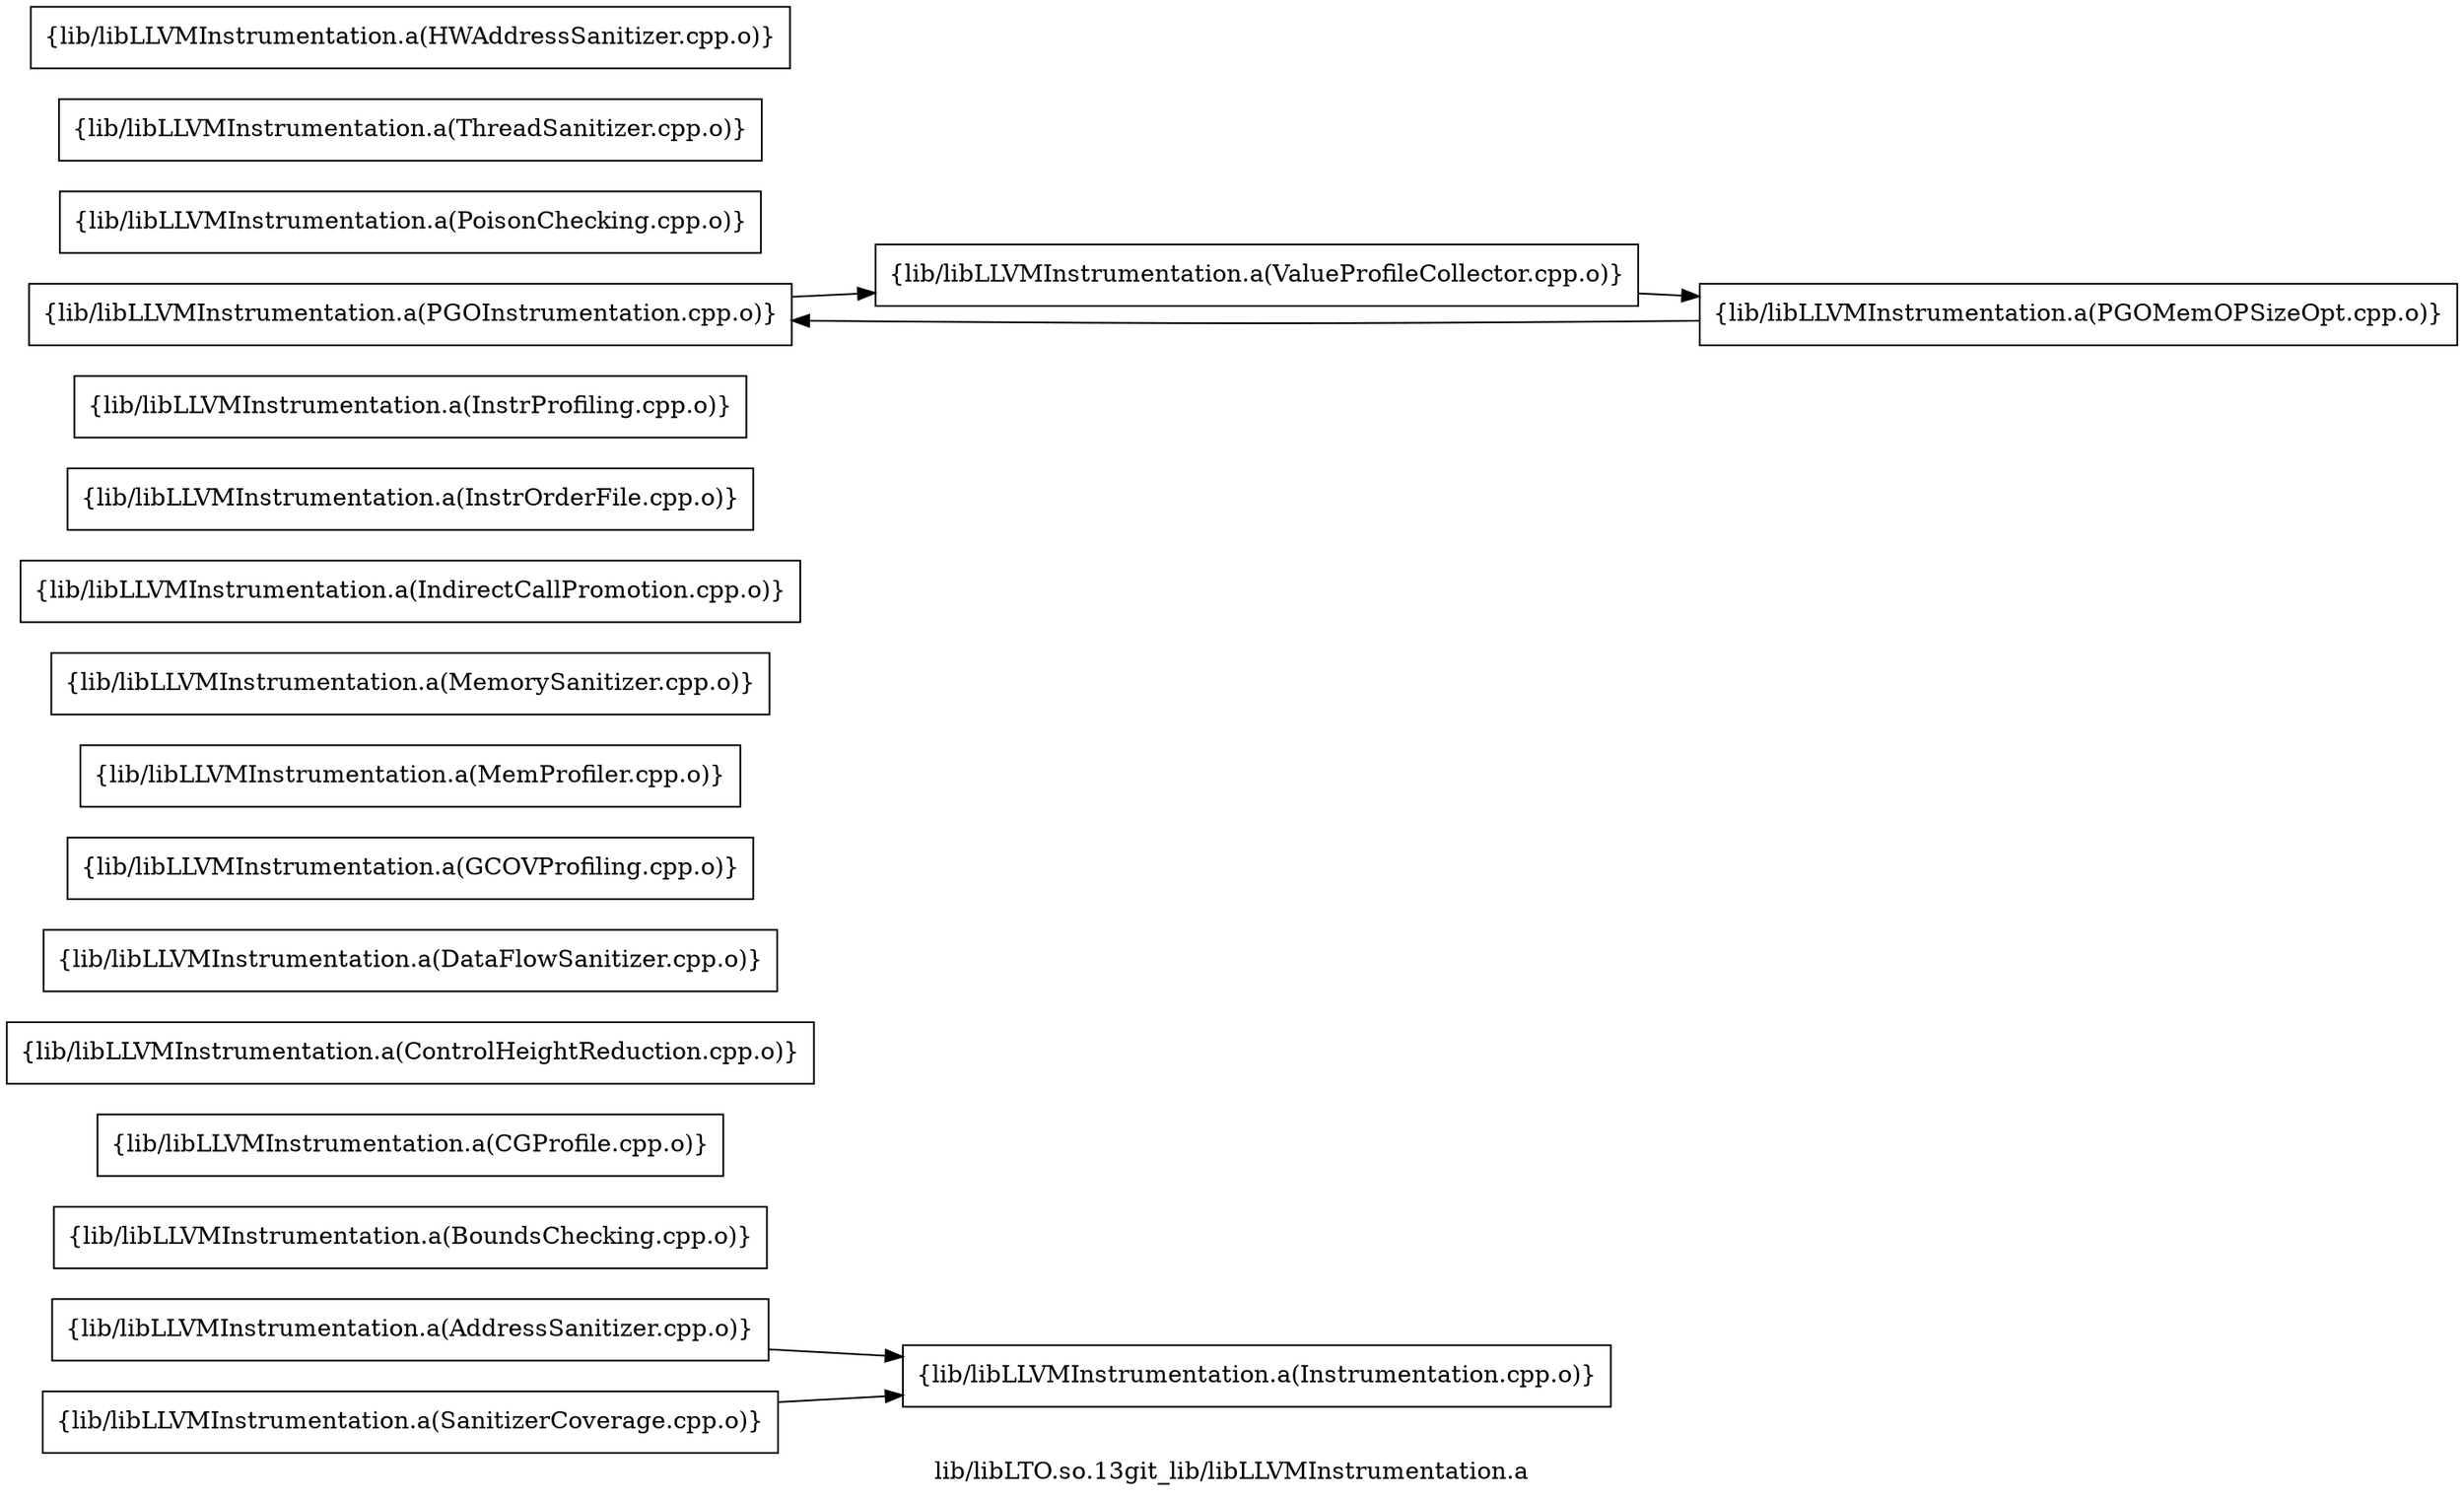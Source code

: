 digraph "lib/libLTO.so.13git_lib/libLLVMInstrumentation.a" {
	label="lib/libLTO.so.13git_lib/libLLVMInstrumentation.a";
	rankdir=LR;
	{ rank=same; Node0x55d65d8ebeb8;  }

	Node0x55d65d8ebeb8 [shape=record,shape=box,group=0,label="{lib/libLLVMInstrumentation.a(AddressSanitizer.cpp.o)}"];
	Node0x55d65d8ebeb8 -> Node0x55d65d8fc268;
	Node0x55d65d8ec958 [shape=record,shape=box,group=0,label="{lib/libLLVMInstrumentation.a(BoundsChecking.cpp.o)}"];
	Node0x55d65d8ecae8 [shape=record,shape=box,group=0,label="{lib/libLLVMInstrumentation.a(CGProfile.cpp.o)}"];
	Node0x55d65d8ef7e8 [shape=record,shape=box,group=0,label="{lib/libLLVMInstrumentation.a(ControlHeightReduction.cpp.o)}"];
	Node0x55d65d8f08c8 [shape=record,shape=box,group=0,label="{lib/libLLVMInstrumentation.a(DataFlowSanitizer.cpp.o)}"];
	Node0x55d65d8f05a8 [shape=record,shape=box,group=0,label="{lib/libLLVMInstrumentation.a(GCOVProfiling.cpp.o)}"];
	Node0x55d65d8eeac8 [shape=record,shape=box,group=0,label="{lib/libLLVMInstrumentation.a(MemProfiler.cpp.o)}"];
	Node0x55d65d8eede8 [shape=record,shape=box,group=0,label="{lib/libLLVMInstrumentation.a(MemorySanitizer.cpp.o)}"];
	Node0x55d65d8fc498 [shape=record,shape=box,group=0,label="{lib/libLLVMInstrumentation.a(IndirectCallPromotion.cpp.o)}"];
	Node0x55d65d8fc8f8 [shape=record,shape=box,group=0,label="{lib/libLLVMInstrumentation.a(InstrOrderFile.cpp.o)}"];
	Node0x55d65d8fb138 [shape=record,shape=box,group=0,label="{lib/libLLVMInstrumentation.a(InstrProfiling.cpp.o)}"];
	Node0x55d65d8fae68 [shape=record,shape=box,group=0,label="{lib/libLLVMInstrumentation.a(PGOInstrumentation.cpp.o)}"];
	Node0x55d65d8fae68 -> Node0x55d65d8f3fc8;
	Node0x55d65d8f50a8 [shape=record,shape=box,group=0,label="{lib/libLLVMInstrumentation.a(PGOMemOPSizeOpt.cpp.o)}"];
	Node0x55d65d8f50a8 -> Node0x55d65d8fae68;
	Node0x55d65d8f58c8 [shape=record,shape=box,group=0,label="{lib/libLLVMInstrumentation.a(PoisonChecking.cpp.o)}"];
	Node0x55d65d8f4ba8 [shape=record,shape=box,group=0,label="{lib/libLLVMInstrumentation.a(SanitizerCoverage.cpp.o)}"];
	Node0x55d65d8f4ba8 -> Node0x55d65d8fc268;
	Node0x55d65d8f4608 [shape=record,shape=box,group=0,label="{lib/libLLVMInstrumentation.a(ThreadSanitizer.cpp.o)}"];
	Node0x55d65d8f37f8 [shape=record,shape=box,group=0,label="{lib/libLLVMInstrumentation.a(HWAddressSanitizer.cpp.o)}"];
	Node0x55d65d8fc268 [shape=record,shape=box,group=0,label="{lib/libLLVMInstrumentation.a(Instrumentation.cpp.o)}"];
	Node0x55d65d8f3fc8 [shape=record,shape=box,group=0,label="{lib/libLLVMInstrumentation.a(ValueProfileCollector.cpp.o)}"];
	Node0x55d65d8f3fc8 -> Node0x55d65d8f50a8;
}
